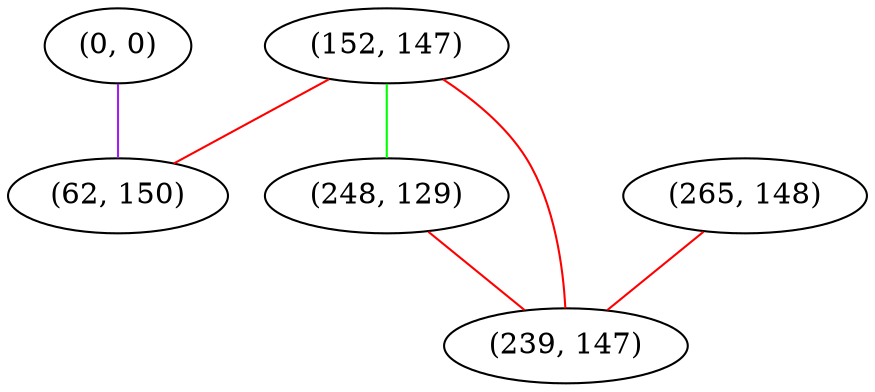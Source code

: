 graph "" {
"(152, 147)";
"(0, 0)";
"(265, 148)";
"(62, 150)";
"(248, 129)";
"(239, 147)";
"(152, 147)" -- "(248, 129)"  [color=green, key=0, weight=2];
"(152, 147)" -- "(239, 147)"  [color=red, key=0, weight=1];
"(152, 147)" -- "(62, 150)"  [color=red, key=0, weight=1];
"(0, 0)" -- "(62, 150)"  [color=purple, key=0, weight=4];
"(265, 148)" -- "(239, 147)"  [color=red, key=0, weight=1];
"(248, 129)" -- "(239, 147)"  [color=red, key=0, weight=1];
}
